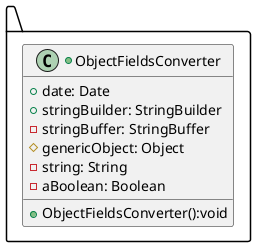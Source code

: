 @startuml
package .. {
	+class ObjectFieldsConverter{
	+ date: Date
	+ stringBuilder: StringBuilder
	- stringBuffer: StringBuffer
	# genericObject: Object
	- string: String
	- aBoolean: Boolean
	+ObjectFieldsConverter():void
	}

}
@enduml